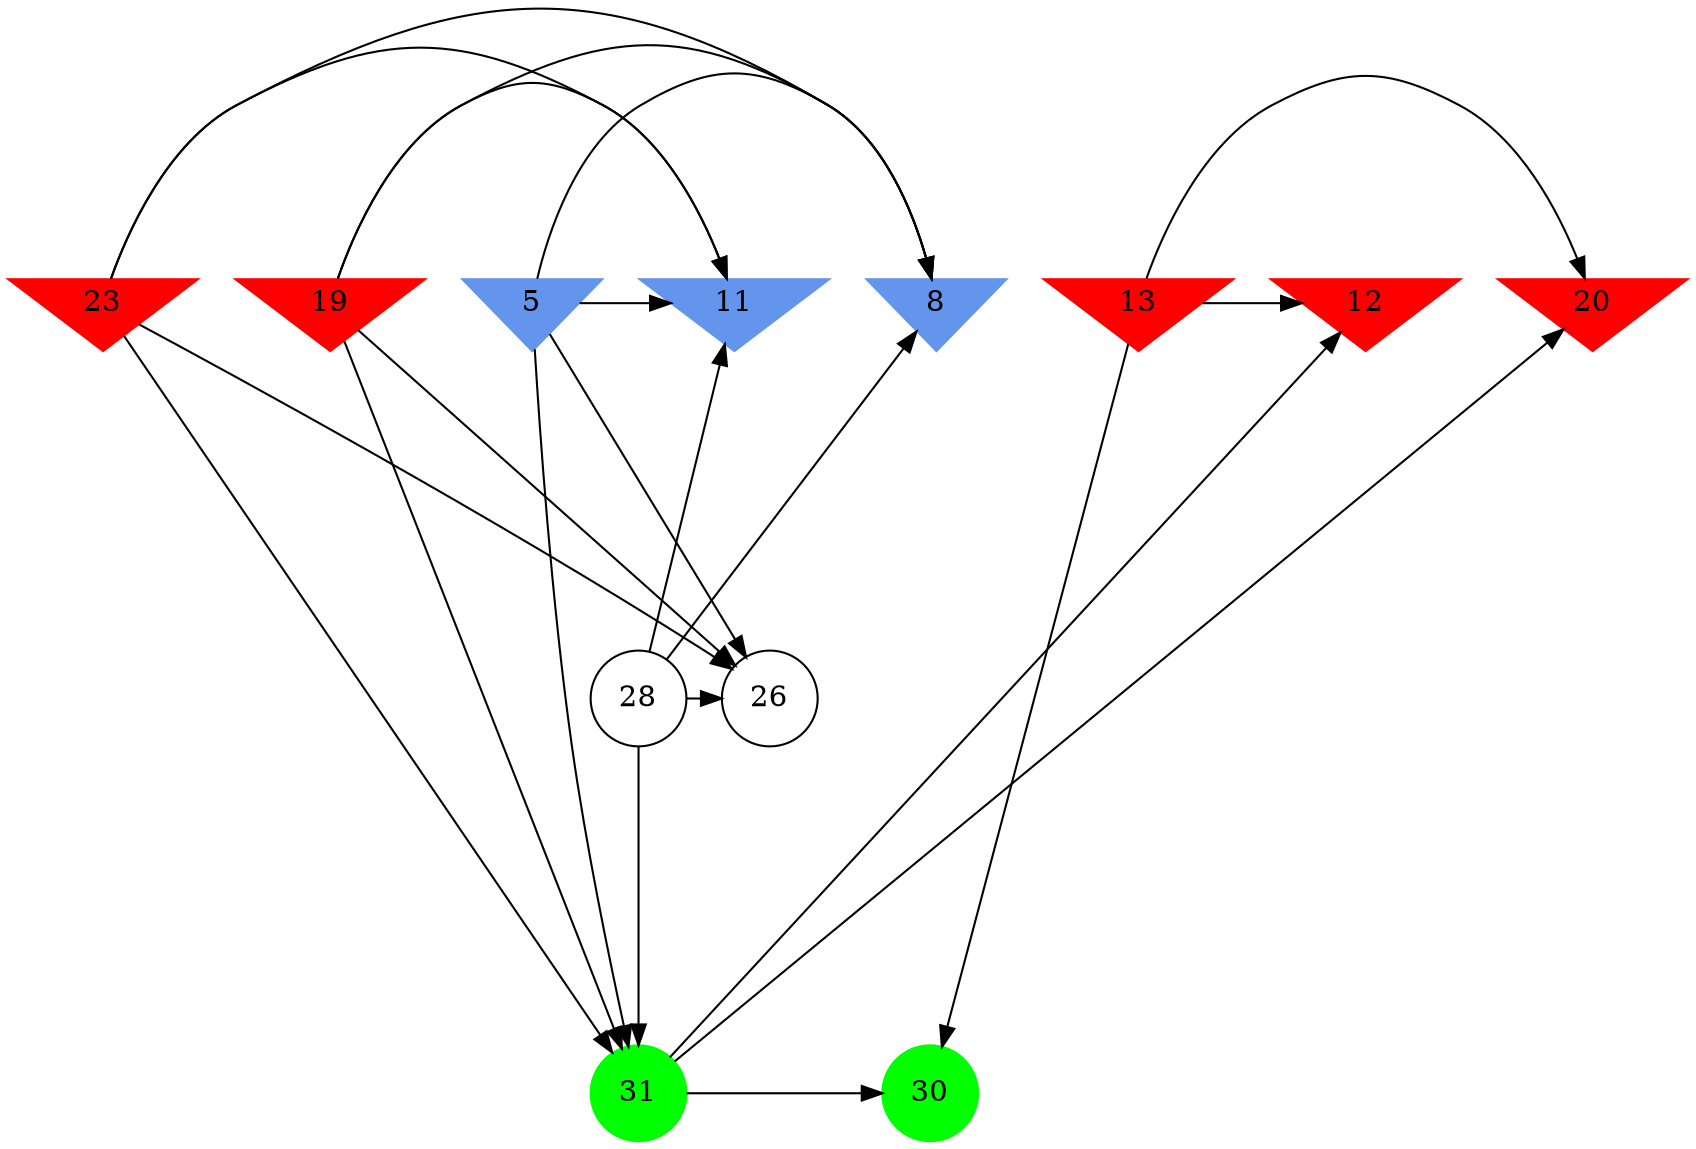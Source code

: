 digraph brain {
	ranksep=2.0;
	5 [shape=invtriangle,style=filled,color=cornflowerblue];
	8 [shape=invtriangle,style=filled,color=cornflowerblue];
	11 [shape=invtriangle,style=filled,color=cornflowerblue];
	12 [shape=invtriangle,style=filled,color=red];
	13 [shape=invtriangle,style=filled,color=red];
	19 [shape=invtriangle,style=filled,color=red];
	20 [shape=invtriangle,style=filled,color=red];
	23 [shape=invtriangle,style=filled,color=red];
	26 [shape=circle,color=black];
	28 [shape=circle,color=black];
	30 [shape=circle,style=filled,color=green];
	31 [shape=circle,style=filled,color=green];
	31	->	12;
	31	->	20;
	31	->	30;
	13	->	12;
	13	->	20;
	13	->	30;
	23	->	8;
	23	->	31;
	23	->	11;
	23	->	26;
	5	->	8;
	5	->	31;
	5	->	11;
	5	->	26;
	28	->	8;
	28	->	31;
	28	->	11;
	28	->	26;
	19	->	8;
	19	->	31;
	19	->	11;
	19	->	26;
	{ rank=same; 5; 8; 11; 12; 13; 19; 20; 23; }
	{ rank=same; 26; 28; }
	{ rank=same; 30; 31; }
}
